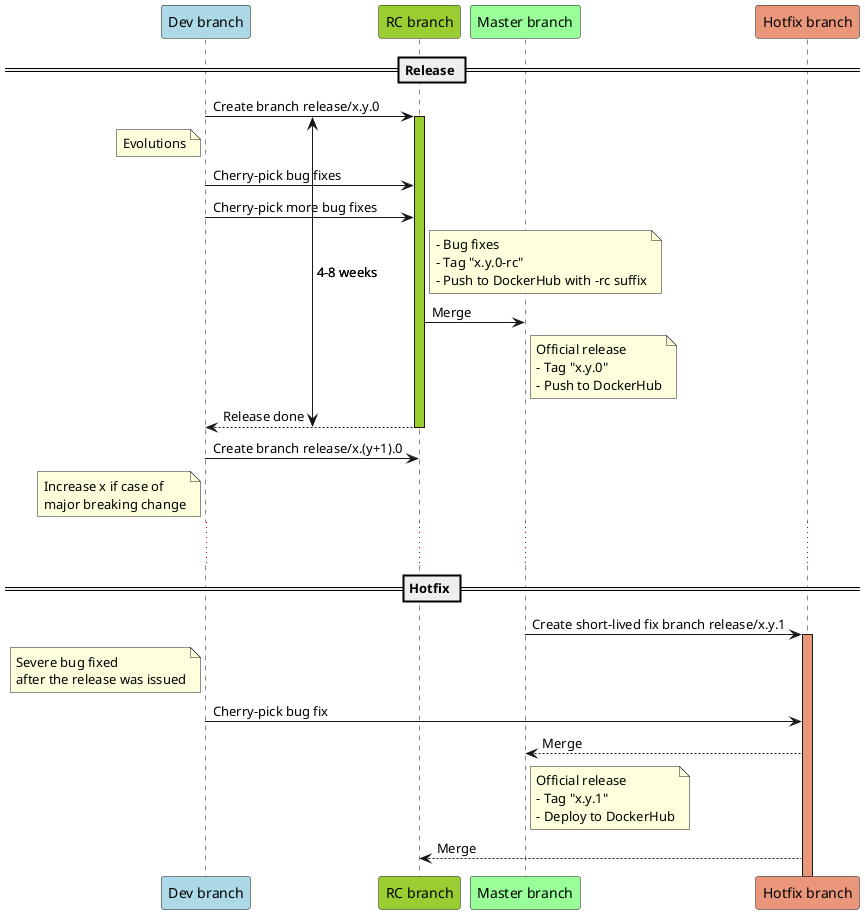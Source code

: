 @startuml
!pragma teoz true

== Release ==
participant "Dev branch" as devbranch order 10 #LightBlue
participant "RC branch" as rcbranch order 20 #YellowGreen
participant "Master branch" as master order 30 #99FF99
participant "Hotfix branch" as hotbranch order 40 #DarkSalmon

{startrc} devbranch -> rcbranch ++ #YellowGreen: Create branch release/x.y.0


note left of devbranch
  Evolutions
end note


rcbranch <- devbranch: Cherry-pick bug fixes
rcbranch <- devbranch: Cherry-pick more bug fixes


note right of rcbranch
  - Bug fixes
  - Tag "x.y.0-rc"
  - Push to DockerHub with -rc suffix
end note


rcbranch -> master: Merge
note right of master
    Official release
    - Tag "x.y.0"
    - Push to DockerHub
end note

{endrc} rcbranch --> devbranch --: Release done

devbranch -> rcbranch: Create branch release/x.(y+1).0
note left of devbranch
  Increase x if case of
  major breaking change
end note


... ...
{startrc} <-> {endrc}: 4-8 weeks

== Hotfix ==

master -> hotbranch ++ #DarkSalmon: Create short-lived fix branch release/x.y.1

note left of devbranch
  Severe bug fixed 
  after the release was issued
end note

hotbranch <- devbranch --: Cherry-pick bug fix
hotbranch --> master: Merge
note right of master
    Official release
    - Tag "x.y.1"
    - Deploy to DockerHub
end note
hotbranch --> rcbranch: Merge

@enduml